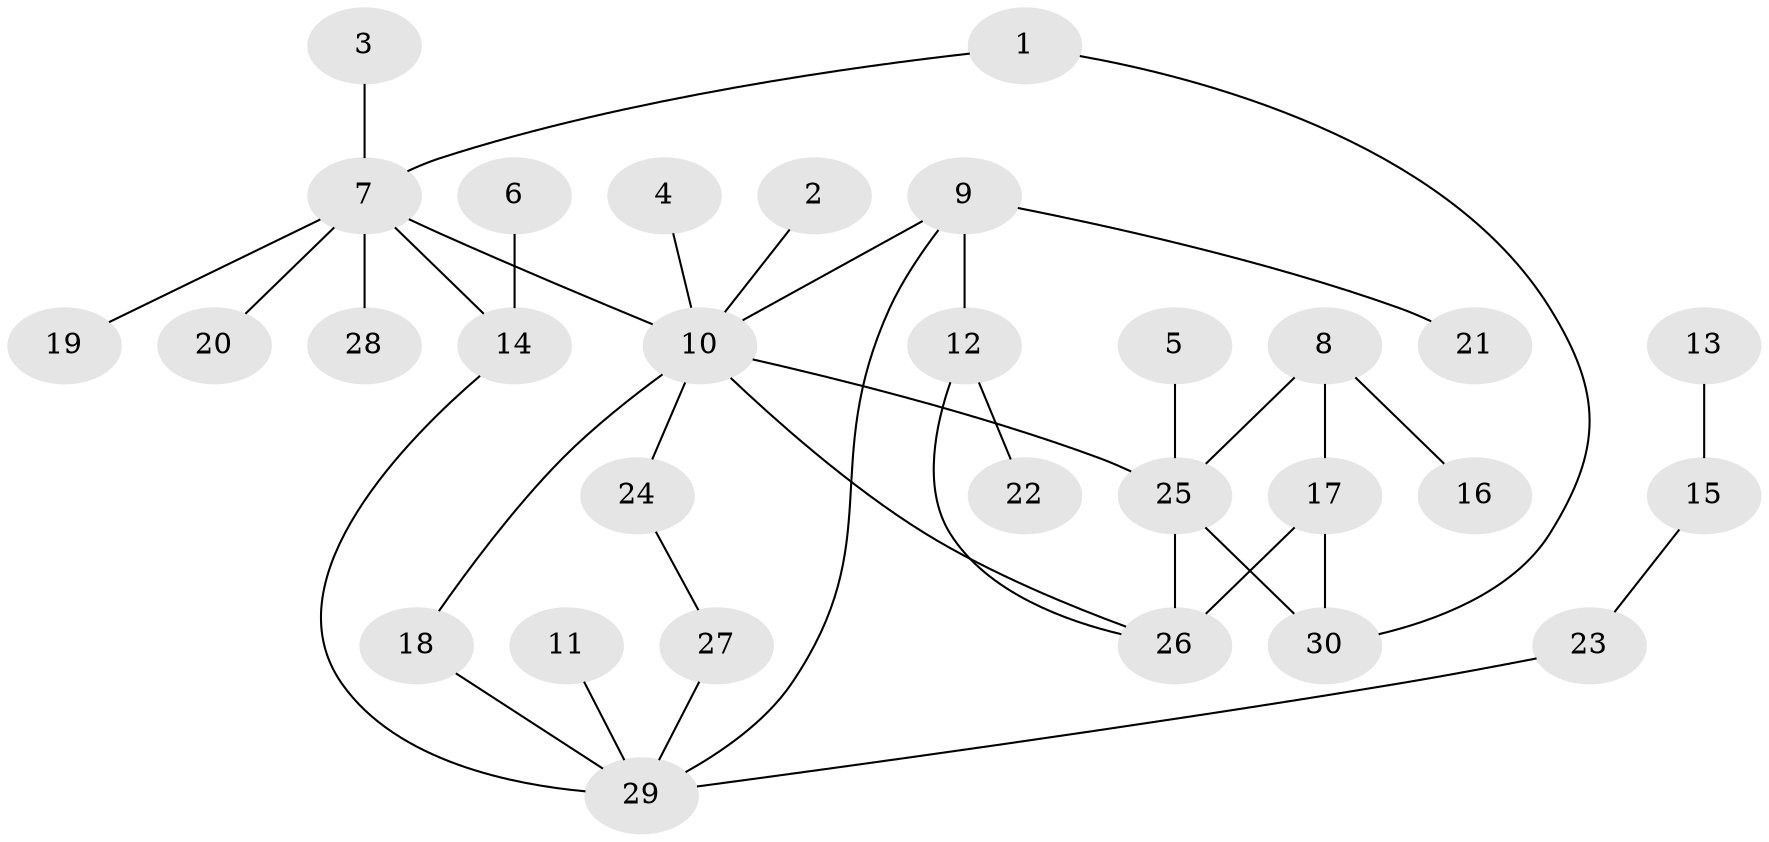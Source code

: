 // original degree distribution, {9: 0.013513513513513514, 5: 0.02702702702702703, 1: 0.3918918918918919, 10: 0.013513513513513514, 7: 0.013513513513513514, 2: 0.32432432432432434, 3: 0.17567567567567569, 4: 0.04054054054054054}
// Generated by graph-tools (version 1.1) at 2025/36/03/04/25 23:36:06]
// undirected, 30 vertices, 37 edges
graph export_dot {
  node [color=gray90,style=filled];
  1;
  2;
  3;
  4;
  5;
  6;
  7;
  8;
  9;
  10;
  11;
  12;
  13;
  14;
  15;
  16;
  17;
  18;
  19;
  20;
  21;
  22;
  23;
  24;
  25;
  26;
  27;
  28;
  29;
  30;
  1 -- 7 [weight=1.0];
  1 -- 30 [weight=1.0];
  2 -- 10 [weight=1.0];
  3 -- 7 [weight=1.0];
  4 -- 10 [weight=1.0];
  5 -- 25 [weight=1.0];
  6 -- 14 [weight=1.0];
  7 -- 10 [weight=1.0];
  7 -- 14 [weight=1.0];
  7 -- 19 [weight=1.0];
  7 -- 20 [weight=1.0];
  7 -- 28 [weight=1.0];
  8 -- 16 [weight=1.0];
  8 -- 17 [weight=1.0];
  8 -- 25 [weight=1.0];
  9 -- 10 [weight=1.0];
  9 -- 12 [weight=1.0];
  9 -- 21 [weight=1.0];
  9 -- 29 [weight=1.0];
  10 -- 18 [weight=1.0];
  10 -- 24 [weight=1.0];
  10 -- 25 [weight=1.0];
  10 -- 26 [weight=1.0];
  11 -- 29 [weight=1.0];
  12 -- 22 [weight=1.0];
  12 -- 26 [weight=1.0];
  13 -- 15 [weight=1.0];
  14 -- 29 [weight=1.0];
  15 -- 23 [weight=1.0];
  17 -- 26 [weight=2.0];
  17 -- 30 [weight=1.0];
  18 -- 29 [weight=1.0];
  23 -- 29 [weight=1.0];
  24 -- 27 [weight=1.0];
  25 -- 26 [weight=1.0];
  25 -- 30 [weight=1.0];
  27 -- 29 [weight=1.0];
}

